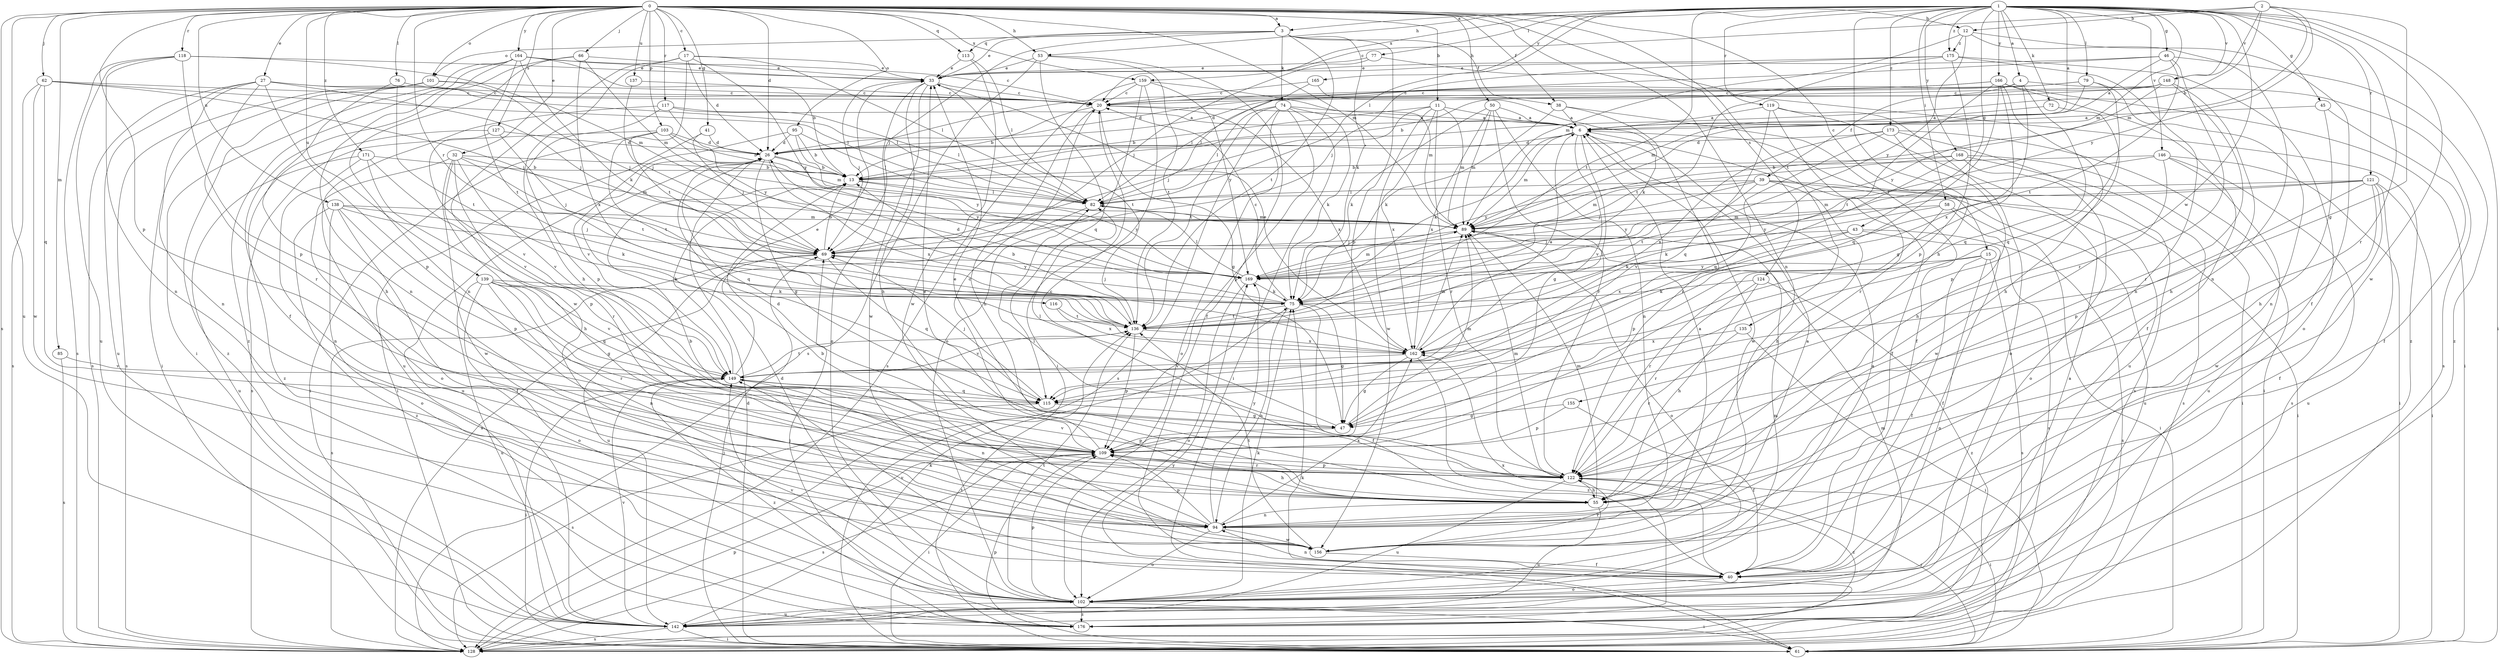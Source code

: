 strict digraph  {
0;
1;
2;
3;
4;
6;
11;
12;
13;
15;
17;
20;
26;
27;
32;
33;
38;
39;
40;
41;
43;
45;
46;
47;
50;
53;
55;
58;
61;
62;
66;
69;
72;
74;
75;
76;
77;
79;
82;
85;
89;
94;
95;
101;
102;
103;
109;
113;
115;
116;
117;
118;
119;
121;
122;
124;
127;
128;
135;
136;
137;
138;
139;
142;
146;
148;
149;
155;
156;
159;
162;
164;
165;
166;
168;
169;
171;
173;
175;
176;
0 -> 3  [label=a];
0 -> 11  [label=b];
0 -> 12  [label=b];
0 -> 15  [label=c];
0 -> 17  [label=c];
0 -> 26  [label=d];
0 -> 27  [label=e];
0 -> 32  [label=e];
0 -> 38  [label=f];
0 -> 41  [label=g];
0 -> 50  [label=h];
0 -> 53  [label=h];
0 -> 62  [label=j];
0 -> 66  [label=j];
0 -> 76  [label=l];
0 -> 85  [label=m];
0 -> 89  [label=m];
0 -> 94  [label=n];
0 -> 95  [label=o];
0 -> 101  [label=o];
0 -> 103  [label=p];
0 -> 109  [label=p];
0 -> 113  [label=q];
0 -> 116  [label=r];
0 -> 117  [label=r];
0 -> 118  [label=r];
0 -> 124  [label=s];
0 -> 127  [label=s];
0 -> 128  [label=s];
0 -> 135  [label=t];
0 -> 137  [label=u];
0 -> 138  [label=u];
0 -> 139  [label=u];
0 -> 142  [label=u];
0 -> 159  [label=x];
0 -> 164  [label=y];
0 -> 171  [label=z];
1 -> 3  [label=a];
1 -> 4  [label=a];
1 -> 6  [label=a];
1 -> 43  [label=g];
1 -> 45  [label=g];
1 -> 46  [label=g];
1 -> 53  [label=h];
1 -> 55  [label=h];
1 -> 58  [label=i];
1 -> 61  [label=i];
1 -> 72  [label=k];
1 -> 77  [label=l];
1 -> 79  [label=l];
1 -> 82  [label=l];
1 -> 89  [label=m];
1 -> 119  [label=r];
1 -> 121  [label=r];
1 -> 122  [label=r];
1 -> 136  [label=t];
1 -> 146  [label=v];
1 -> 148  [label=v];
1 -> 155  [label=w];
1 -> 156  [label=w];
1 -> 159  [label=x];
1 -> 165  [label=y];
1 -> 166  [label=y];
1 -> 168  [label=y];
1 -> 173  [label=z];
1 -> 175  [label=z];
2 -> 12  [label=b];
2 -> 13  [label=b];
2 -> 20  [label=c];
2 -> 47  [label=g];
2 -> 89  [label=m];
2 -> 148  [label=v];
2 -> 169  [label=y];
3 -> 33  [label=e];
3 -> 38  [label=f];
3 -> 69  [label=j];
3 -> 74  [label=k];
3 -> 75  [label=k];
3 -> 101  [label=o];
3 -> 109  [label=p];
3 -> 113  [label=q];
3 -> 136  [label=t];
4 -> 20  [label=c];
4 -> 39  [label=f];
4 -> 115  [label=q];
4 -> 128  [label=s];
4 -> 162  [label=x];
6 -> 26  [label=d];
6 -> 40  [label=f];
6 -> 47  [label=g];
6 -> 75  [label=k];
6 -> 89  [label=m];
6 -> 149  [label=v];
6 -> 156  [label=w];
11 -> 6  [label=a];
11 -> 13  [label=b];
11 -> 69  [label=j];
11 -> 89  [label=m];
11 -> 122  [label=r];
11 -> 156  [label=w];
11 -> 162  [label=x];
12 -> 40  [label=f];
12 -> 89  [label=m];
12 -> 94  [label=n];
12 -> 169  [label=y];
12 -> 175  [label=z];
13 -> 82  [label=l];
13 -> 169  [label=y];
15 -> 40  [label=f];
15 -> 102  [label=o];
15 -> 122  [label=r];
15 -> 128  [label=s];
15 -> 169  [label=y];
17 -> 26  [label=d];
17 -> 33  [label=e];
17 -> 55  [label=h];
17 -> 82  [label=l];
17 -> 136  [label=t];
17 -> 156  [label=w];
17 -> 169  [label=y];
20 -> 6  [label=a];
20 -> 13  [label=b];
20 -> 47  [label=g];
20 -> 55  [label=h];
20 -> 162  [label=x];
26 -> 13  [label=b];
26 -> 47  [label=g];
26 -> 115  [label=q];
26 -> 142  [label=u];
26 -> 162  [label=x];
26 -> 169  [label=y];
27 -> 20  [label=c];
27 -> 69  [label=j];
27 -> 82  [label=l];
27 -> 94  [label=n];
27 -> 109  [label=p];
27 -> 122  [label=r];
27 -> 128  [label=s];
27 -> 142  [label=u];
32 -> 13  [label=b];
32 -> 55  [label=h];
32 -> 69  [label=j];
32 -> 89  [label=m];
32 -> 102  [label=o];
32 -> 122  [label=r];
32 -> 149  [label=v];
32 -> 156  [label=w];
33 -> 20  [label=c];
33 -> 55  [label=h];
33 -> 69  [label=j];
33 -> 102  [label=o];
33 -> 136  [label=t];
33 -> 156  [label=w];
38 -> 6  [label=a];
38 -> 40  [label=f];
38 -> 75  [label=k];
38 -> 122  [label=r];
39 -> 55  [label=h];
39 -> 61  [label=i];
39 -> 69  [label=j];
39 -> 82  [label=l];
39 -> 89  [label=m];
39 -> 142  [label=u];
39 -> 169  [label=y];
40 -> 94  [label=n];
40 -> 102  [label=o];
40 -> 149  [label=v];
40 -> 162  [label=x];
41 -> 26  [label=d];
41 -> 61  [label=i];
41 -> 69  [label=j];
43 -> 40  [label=f];
43 -> 69  [label=j];
43 -> 75  [label=k];
43 -> 128  [label=s];
43 -> 162  [label=x];
45 -> 6  [label=a];
45 -> 40  [label=f];
45 -> 55  [label=h];
46 -> 6  [label=a];
46 -> 26  [label=d];
46 -> 33  [label=e];
46 -> 122  [label=r];
46 -> 136  [label=t];
46 -> 176  [label=z];
47 -> 82  [label=l];
47 -> 89  [label=m];
47 -> 109  [label=p];
50 -> 6  [label=a];
50 -> 75  [label=k];
50 -> 89  [label=m];
50 -> 94  [label=n];
50 -> 122  [label=r];
50 -> 162  [label=x];
53 -> 33  [label=e];
53 -> 40  [label=f];
53 -> 115  [label=q];
53 -> 128  [label=s];
53 -> 136  [label=t];
55 -> 13  [label=b];
55 -> 33  [label=e];
55 -> 89  [label=m];
55 -> 94  [label=n];
55 -> 142  [label=u];
58 -> 61  [label=i];
58 -> 75  [label=k];
58 -> 89  [label=m];
58 -> 109  [label=p];
58 -> 128  [label=s];
61 -> 26  [label=d];
61 -> 69  [label=j];
61 -> 109  [label=p];
61 -> 122  [label=r];
61 -> 136  [label=t];
61 -> 169  [label=y];
62 -> 20  [label=c];
62 -> 69  [label=j];
62 -> 82  [label=l];
62 -> 115  [label=q];
62 -> 128  [label=s];
62 -> 156  [label=w];
66 -> 33  [label=e];
66 -> 40  [label=f];
66 -> 89  [label=m];
66 -> 94  [label=n];
66 -> 162  [label=x];
69 -> 13  [label=b];
69 -> 115  [label=q];
69 -> 128  [label=s];
69 -> 142  [label=u];
69 -> 169  [label=y];
72 -> 6  [label=a];
72 -> 109  [label=p];
74 -> 6  [label=a];
74 -> 61  [label=i];
74 -> 75  [label=k];
74 -> 82  [label=l];
74 -> 102  [label=o];
74 -> 109  [label=p];
74 -> 128  [label=s];
74 -> 136  [label=t];
75 -> 20  [label=c];
75 -> 26  [label=d];
75 -> 40  [label=f];
75 -> 47  [label=g];
75 -> 69  [label=j];
75 -> 94  [label=n];
75 -> 136  [label=t];
76 -> 20  [label=c];
76 -> 55  [label=h];
76 -> 136  [label=t];
77 -> 33  [label=e];
77 -> 69  [label=j];
77 -> 176  [label=z];
79 -> 20  [label=c];
79 -> 26  [label=d];
79 -> 89  [label=m];
79 -> 94  [label=n];
79 -> 115  [label=q];
82 -> 89  [label=m];
82 -> 128  [label=s];
85 -> 128  [label=s];
85 -> 149  [label=v];
89 -> 69  [label=j];
89 -> 102  [label=o];
94 -> 6  [label=a];
94 -> 13  [label=b];
94 -> 102  [label=o];
94 -> 109  [label=p];
94 -> 156  [label=w];
94 -> 162  [label=x];
94 -> 169  [label=y];
95 -> 13  [label=b];
95 -> 26  [label=d];
95 -> 82  [label=l];
95 -> 149  [label=v];
95 -> 169  [label=y];
101 -> 20  [label=c];
101 -> 61  [label=i];
101 -> 69  [label=j];
101 -> 128  [label=s];
101 -> 176  [label=z];
102 -> 6  [label=a];
102 -> 26  [label=d];
102 -> 61  [label=i];
102 -> 75  [label=k];
102 -> 89  [label=m];
102 -> 109  [label=p];
102 -> 136  [label=t];
102 -> 142  [label=u];
102 -> 149  [label=v];
102 -> 176  [label=z];
103 -> 13  [label=b];
103 -> 26  [label=d];
103 -> 61  [label=i];
103 -> 89  [label=m];
103 -> 128  [label=s];
103 -> 136  [label=t];
109 -> 20  [label=c];
109 -> 26  [label=d];
109 -> 55  [label=h];
109 -> 61  [label=i];
109 -> 122  [label=r];
109 -> 128  [label=s];
113 -> 33  [label=e];
113 -> 82  [label=l];
113 -> 156  [label=w];
115 -> 47  [label=g];
115 -> 69  [label=j];
115 -> 128  [label=s];
116 -> 136  [label=t];
116 -> 162  [label=x];
117 -> 6  [label=a];
117 -> 82  [label=l];
117 -> 109  [label=p];
117 -> 142  [label=u];
117 -> 169  [label=y];
118 -> 33  [label=e];
118 -> 89  [label=m];
118 -> 94  [label=n];
118 -> 109  [label=p];
118 -> 128  [label=s];
118 -> 142  [label=u];
119 -> 6  [label=a];
119 -> 102  [label=o];
119 -> 115  [label=q];
119 -> 122  [label=r];
119 -> 142  [label=u];
121 -> 40  [label=f];
121 -> 61  [label=i];
121 -> 82  [label=l];
121 -> 89  [label=m];
121 -> 109  [label=p];
121 -> 142  [label=u];
121 -> 156  [label=w];
121 -> 169  [label=y];
122 -> 20  [label=c];
122 -> 33  [label=e];
122 -> 55  [label=h];
122 -> 61  [label=i];
122 -> 82  [label=l];
122 -> 89  [label=m];
122 -> 109  [label=p];
122 -> 142  [label=u];
122 -> 149  [label=v];
122 -> 176  [label=z];
124 -> 55  [label=h];
124 -> 75  [label=k];
124 -> 122  [label=r];
124 -> 176  [label=z];
127 -> 26  [label=d];
127 -> 136  [label=t];
127 -> 149  [label=v];
127 -> 176  [label=z];
128 -> 75  [label=k];
128 -> 109  [label=p];
135 -> 61  [label=i];
135 -> 122  [label=r];
135 -> 162  [label=x];
136 -> 13  [label=b];
136 -> 109  [label=p];
136 -> 149  [label=v];
136 -> 162  [label=x];
137 -> 20  [label=c];
137 -> 69  [label=j];
138 -> 40  [label=f];
138 -> 69  [label=j];
138 -> 75  [label=k];
138 -> 89  [label=m];
138 -> 102  [label=o];
138 -> 109  [label=p];
138 -> 176  [label=z];
139 -> 47  [label=g];
139 -> 75  [label=k];
139 -> 94  [label=n];
139 -> 102  [label=o];
139 -> 115  [label=q];
139 -> 122  [label=r];
139 -> 142  [label=u];
139 -> 149  [label=v];
142 -> 61  [label=i];
142 -> 75  [label=k];
142 -> 89  [label=m];
142 -> 128  [label=s];
142 -> 149  [label=v];
146 -> 13  [label=b];
146 -> 61  [label=i];
146 -> 128  [label=s];
146 -> 136  [label=t];
146 -> 142  [label=u];
146 -> 156  [label=w];
148 -> 13  [label=b];
148 -> 20  [label=c];
148 -> 26  [label=d];
148 -> 55  [label=h];
148 -> 122  [label=r];
148 -> 169  [label=y];
149 -> 13  [label=b];
149 -> 33  [label=e];
149 -> 61  [label=i];
149 -> 94  [label=n];
149 -> 115  [label=q];
149 -> 136  [label=t];
149 -> 176  [label=z];
155 -> 40  [label=f];
155 -> 47  [label=g];
155 -> 109  [label=p];
156 -> 6  [label=a];
156 -> 40  [label=f];
156 -> 122  [label=r];
156 -> 136  [label=t];
159 -> 20  [label=c];
159 -> 61  [label=i];
159 -> 89  [label=m];
159 -> 102  [label=o];
159 -> 128  [label=s];
159 -> 169  [label=y];
162 -> 6  [label=a];
162 -> 33  [label=e];
162 -> 47  [label=g];
162 -> 89  [label=m];
162 -> 149  [label=v];
162 -> 176  [label=z];
164 -> 13  [label=b];
164 -> 20  [label=c];
164 -> 33  [label=e];
164 -> 61  [label=i];
164 -> 75  [label=k];
164 -> 94  [label=n];
164 -> 136  [label=t];
164 -> 176  [label=z];
165 -> 20  [label=c];
165 -> 75  [label=k];
165 -> 82  [label=l];
166 -> 20  [label=c];
166 -> 40  [label=f];
166 -> 47  [label=g];
166 -> 55  [label=h];
166 -> 61  [label=i];
166 -> 82  [label=l];
166 -> 115  [label=q];
166 -> 136  [label=t];
168 -> 13  [label=b];
168 -> 61  [label=i];
168 -> 102  [label=o];
168 -> 128  [label=s];
168 -> 149  [label=v];
168 -> 169  [label=y];
169 -> 75  [label=k];
169 -> 82  [label=l];
169 -> 89  [label=m];
169 -> 102  [label=o];
171 -> 13  [label=b];
171 -> 94  [label=n];
171 -> 109  [label=p];
171 -> 142  [label=u];
171 -> 149  [label=v];
173 -> 26  [label=d];
173 -> 55  [label=h];
173 -> 61  [label=i];
173 -> 115  [label=q];
173 -> 128  [label=s];
173 -> 162  [label=x];
175 -> 33  [label=e];
175 -> 69  [label=j];
175 -> 94  [label=n];
175 -> 102  [label=o];
175 -> 109  [label=p];
175 -> 136  [label=t];
176 -> 6  [label=a];
176 -> 69  [label=j];
}
